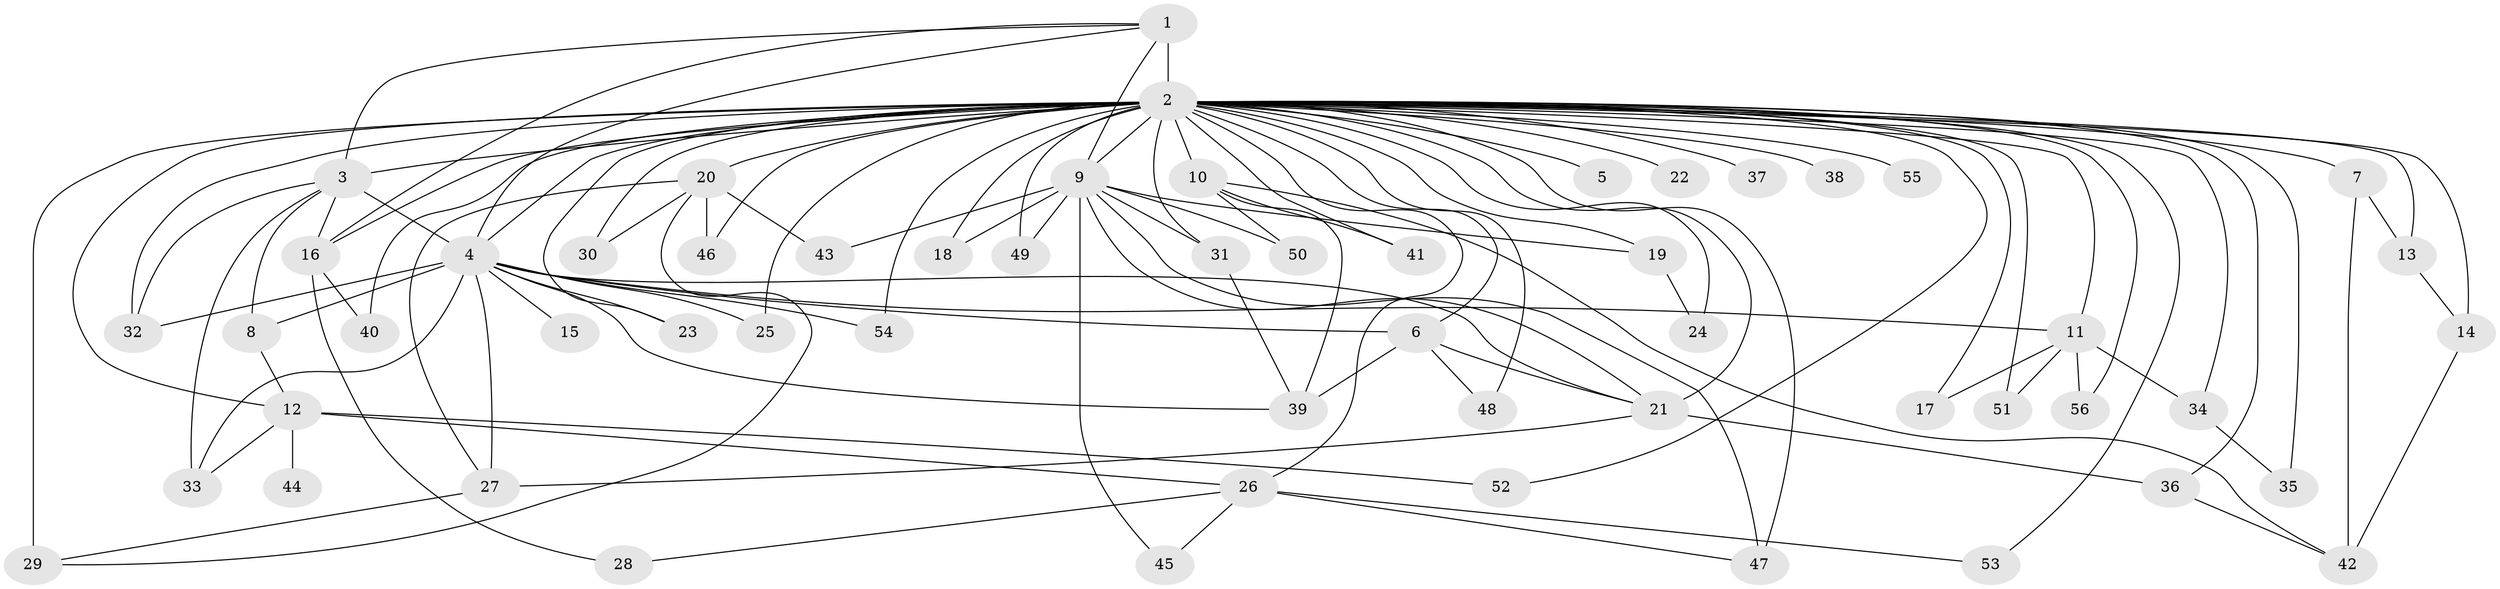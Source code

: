 // original degree distribution, {16: 0.009009009009009009, 27: 0.009009009009009009, 17: 0.018018018018018018, 31: 0.009009009009009009, 24: 0.018018018018018018, 11: 0.009009009009009009, 13: 0.018018018018018018, 15: 0.009009009009009009, 5: 0.02702702702702703, 2: 0.46846846846846846, 3: 0.24324324324324326, 4: 0.12612612612612611, 8: 0.018018018018018018, 7: 0.018018018018018018}
// Generated by graph-tools (version 1.1) at 2025/49/03/04/25 22:49:41]
// undirected, 56 vertices, 112 edges
graph export_dot {
  node [color=gray90,style=filled];
  1;
  2;
  3;
  4;
  5;
  6;
  7;
  8;
  9;
  10;
  11;
  12;
  13;
  14;
  15;
  16;
  17;
  18;
  19;
  20;
  21;
  22;
  23;
  24;
  25;
  26;
  27;
  28;
  29;
  30;
  31;
  32;
  33;
  34;
  35;
  36;
  37;
  38;
  39;
  40;
  41;
  42;
  43;
  44;
  45;
  46;
  47;
  48;
  49;
  50;
  51;
  52;
  53;
  54;
  55;
  56;
  1 -- 2 [weight=15.0];
  1 -- 3 [weight=3.0];
  1 -- 4 [weight=3.0];
  1 -- 9 [weight=1.0];
  1 -- 16 [weight=3.0];
  2 -- 3 [weight=6.0];
  2 -- 4 [weight=8.0];
  2 -- 5 [weight=2.0];
  2 -- 6 [weight=3.0];
  2 -- 7 [weight=3.0];
  2 -- 9 [weight=3.0];
  2 -- 10 [weight=3.0];
  2 -- 11 [weight=2.0];
  2 -- 12 [weight=3.0];
  2 -- 13 [weight=2.0];
  2 -- 14 [weight=3.0];
  2 -- 16 [weight=1.0];
  2 -- 17 [weight=3.0];
  2 -- 18 [weight=1.0];
  2 -- 19 [weight=2.0];
  2 -- 20 [weight=2.0];
  2 -- 21 [weight=3.0];
  2 -- 22 [weight=2.0];
  2 -- 23 [weight=1.0];
  2 -- 24 [weight=1.0];
  2 -- 25 [weight=1.0];
  2 -- 26 [weight=1.0];
  2 -- 29 [weight=3.0];
  2 -- 30 [weight=1.0];
  2 -- 31 [weight=1.0];
  2 -- 32 [weight=1.0];
  2 -- 34 [weight=1.0];
  2 -- 35 [weight=2.0];
  2 -- 36 [weight=2.0];
  2 -- 37 [weight=1.0];
  2 -- 38 [weight=1.0];
  2 -- 40 [weight=1.0];
  2 -- 41 [weight=1.0];
  2 -- 46 [weight=1.0];
  2 -- 47 [weight=1.0];
  2 -- 48 [weight=1.0];
  2 -- 49 [weight=1.0];
  2 -- 51 [weight=1.0];
  2 -- 52 [weight=1.0];
  2 -- 53 [weight=1.0];
  2 -- 54 [weight=1.0];
  2 -- 55 [weight=2.0];
  2 -- 56 [weight=1.0];
  3 -- 4 [weight=1.0];
  3 -- 8 [weight=1.0];
  3 -- 16 [weight=2.0];
  3 -- 32 [weight=1.0];
  3 -- 33 [weight=3.0];
  4 -- 6 [weight=1.0];
  4 -- 8 [weight=2.0];
  4 -- 11 [weight=2.0];
  4 -- 15 [weight=1.0];
  4 -- 21 [weight=1.0];
  4 -- 23 [weight=1.0];
  4 -- 25 [weight=1.0];
  4 -- 27 [weight=1.0];
  4 -- 32 [weight=1.0];
  4 -- 33 [weight=1.0];
  4 -- 39 [weight=1.0];
  4 -- 54 [weight=1.0];
  6 -- 21 [weight=1.0];
  6 -- 39 [weight=1.0];
  6 -- 48 [weight=1.0];
  7 -- 13 [weight=1.0];
  7 -- 42 [weight=2.0];
  8 -- 12 [weight=1.0];
  9 -- 18 [weight=2.0];
  9 -- 19 [weight=1.0];
  9 -- 21 [weight=1.0];
  9 -- 31 [weight=1.0];
  9 -- 43 [weight=1.0];
  9 -- 45 [weight=1.0];
  9 -- 47 [weight=1.0];
  9 -- 49 [weight=1.0];
  9 -- 50 [weight=1.0];
  10 -- 39 [weight=2.0];
  10 -- 41 [weight=1.0];
  10 -- 42 [weight=1.0];
  10 -- 50 [weight=1.0];
  11 -- 17 [weight=1.0];
  11 -- 34 [weight=1.0];
  11 -- 51 [weight=1.0];
  11 -- 56 [weight=1.0];
  12 -- 26 [weight=1.0];
  12 -- 33 [weight=1.0];
  12 -- 44 [weight=1.0];
  12 -- 52 [weight=1.0];
  13 -- 14 [weight=1.0];
  14 -- 42 [weight=1.0];
  16 -- 28 [weight=1.0];
  16 -- 40 [weight=1.0];
  19 -- 24 [weight=1.0];
  20 -- 27 [weight=1.0];
  20 -- 29 [weight=1.0];
  20 -- 30 [weight=1.0];
  20 -- 43 [weight=1.0];
  20 -- 46 [weight=1.0];
  21 -- 27 [weight=1.0];
  21 -- 36 [weight=2.0];
  26 -- 28 [weight=1.0];
  26 -- 45 [weight=1.0];
  26 -- 47 [weight=1.0];
  26 -- 53 [weight=1.0];
  27 -- 29 [weight=1.0];
  31 -- 39 [weight=1.0];
  34 -- 35 [weight=1.0];
  36 -- 42 [weight=1.0];
}
